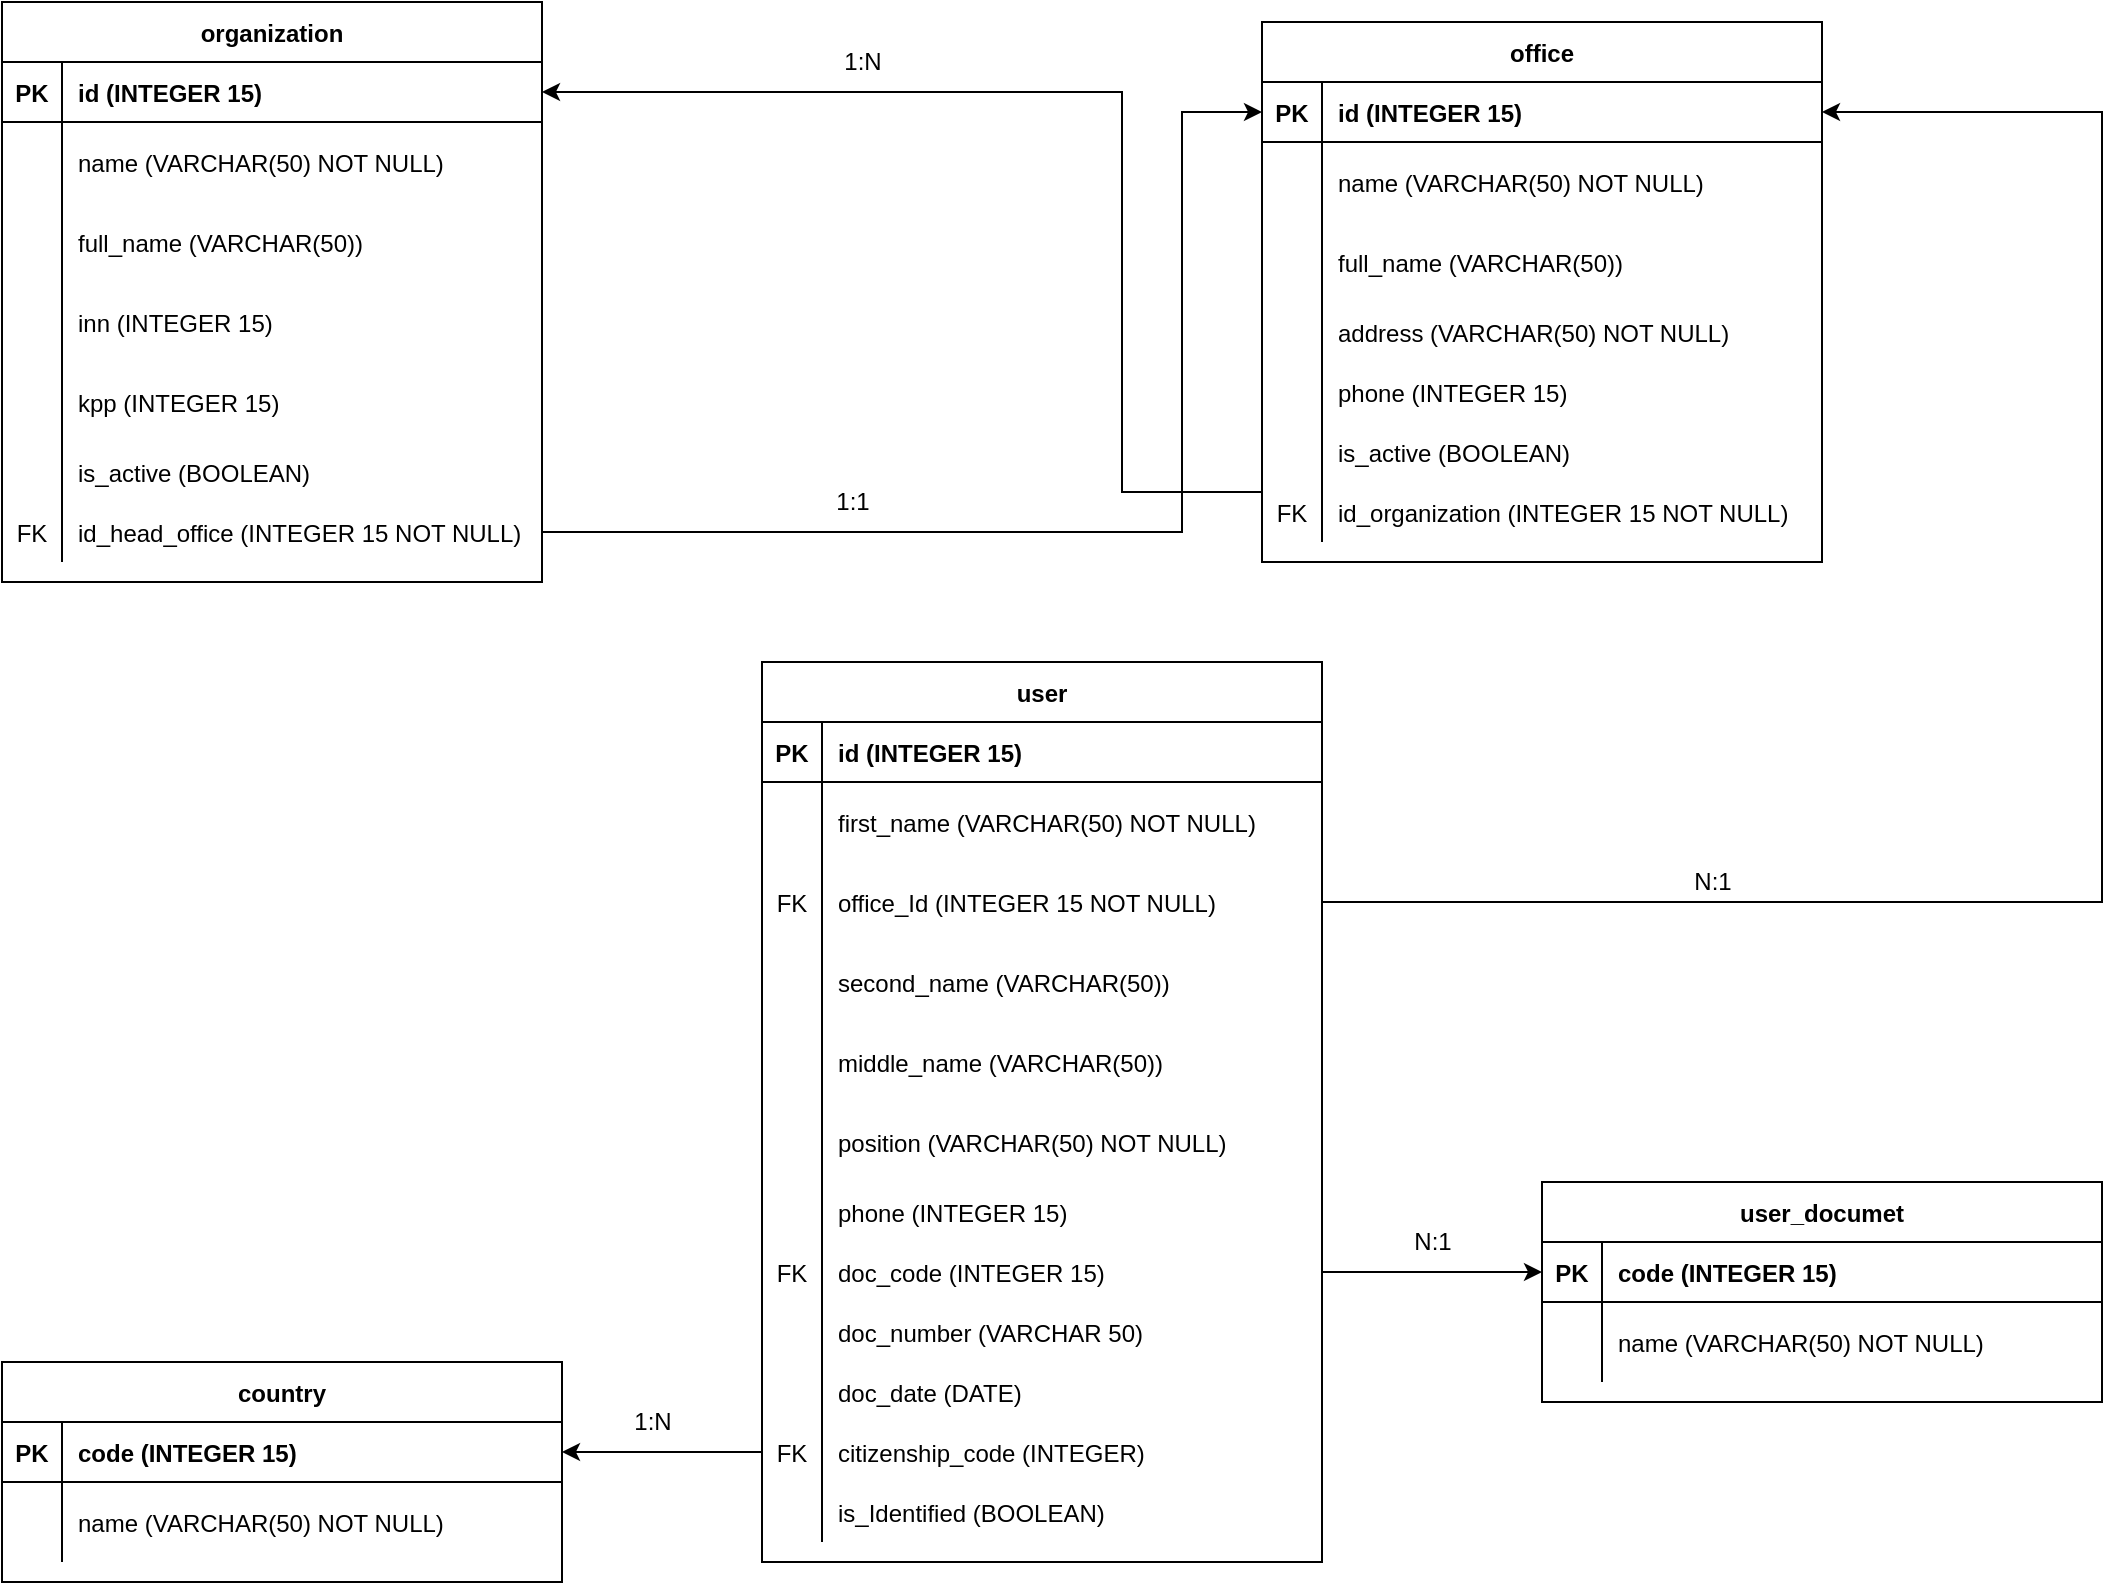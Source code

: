<mxfile version="13.8.8" type="device"><diagram id="C5RBs43oDa-KdzZeNtuy" name="Page-1"><mxGraphModel dx="2452" dy="962" grid="1" gridSize="10" guides="1" tooltips="1" connect="1" arrows="1" fold="1" page="1" pageScale="1" pageWidth="827" pageHeight="1169" math="0" shadow="0"><root><mxCell id="WIyWlLk6GJQsqaUBKTNV-0"/><mxCell id="WIyWlLk6GJQsqaUBKTNV-1" parent="WIyWlLk6GJQsqaUBKTNV-0"/><object label="office" qwe="qwe" id="8i5EOPtuJlvtXeNDo7rw-1"><mxCell style="shape=table;startSize=30;container=1;collapsible=1;childLayout=tableLayout;fixedRows=1;rowLines=0;fontStyle=1;align=center;resizeLast=1;" vertex="1" parent="WIyWlLk6GJQsqaUBKTNV-1"><mxGeometry x="670" y="190" width="280" height="270" as="geometry"><mxRectangle x="120" y="180" width="60" height="30" as="alternateBounds"/></mxGeometry></mxCell></object><mxCell id="8i5EOPtuJlvtXeNDo7rw-2" value="" style="shape=partialRectangle;collapsible=0;dropTarget=0;pointerEvents=0;fillColor=none;top=0;left=0;bottom=1;right=0;points=[[0,0.5],[1,0.5]];portConstraint=eastwest;" vertex="1" parent="8i5EOPtuJlvtXeNDo7rw-1"><mxGeometry y="30" width="280" height="30" as="geometry"/></mxCell><mxCell id="8i5EOPtuJlvtXeNDo7rw-3" value="PK" style="shape=partialRectangle;connectable=0;fillColor=none;top=0;left=0;bottom=0;right=0;fontStyle=1;overflow=hidden;" vertex="1" parent="8i5EOPtuJlvtXeNDo7rw-2"><mxGeometry width="30" height="30" as="geometry"/></mxCell><mxCell id="8i5EOPtuJlvtXeNDo7rw-4" value="id (INTEGER 15)" style="shape=partialRectangle;connectable=0;fillColor=none;top=0;left=0;bottom=0;right=0;align=left;spacingLeft=6;fontStyle=1;overflow=hidden;" vertex="1" parent="8i5EOPtuJlvtXeNDo7rw-2"><mxGeometry x="30" width="250" height="30" as="geometry"/></mxCell><mxCell id="8i5EOPtuJlvtXeNDo7rw-5" value="" style="shape=partialRectangle;collapsible=0;dropTarget=0;pointerEvents=0;fillColor=none;top=0;left=0;bottom=0;right=0;points=[[0,0.5],[1,0.5]];portConstraint=eastwest;" vertex="1" parent="8i5EOPtuJlvtXeNDo7rw-1"><mxGeometry y="60" width="280" height="40" as="geometry"/></mxCell><mxCell id="8i5EOPtuJlvtXeNDo7rw-6" value="" style="shape=partialRectangle;connectable=0;fillColor=none;top=0;left=0;bottom=0;right=0;editable=1;overflow=hidden;" vertex="1" parent="8i5EOPtuJlvtXeNDo7rw-5"><mxGeometry width="30" height="40" as="geometry"/></mxCell><mxCell id="8i5EOPtuJlvtXeNDo7rw-7" value="name (VARCHAR(50) NOT NULL)" style="shape=partialRectangle;connectable=0;fillColor=none;top=0;left=0;bottom=0;right=0;align=left;spacingLeft=6;overflow=hidden;" vertex="1" parent="8i5EOPtuJlvtXeNDo7rw-5"><mxGeometry x="30" width="250" height="40" as="geometry"/></mxCell><mxCell id="8i5EOPtuJlvtXeNDo7rw-32" value="" style="shape=partialRectangle;collapsible=0;dropTarget=0;pointerEvents=0;fillColor=none;top=0;left=0;bottom=0;right=0;points=[[0,0.5],[1,0.5]];portConstraint=eastwest;" vertex="1" parent="8i5EOPtuJlvtXeNDo7rw-1"><mxGeometry y="100" width="280" height="40" as="geometry"/></mxCell><mxCell id="8i5EOPtuJlvtXeNDo7rw-33" value="" style="shape=partialRectangle;connectable=0;fillColor=none;top=0;left=0;bottom=0;right=0;editable=1;overflow=hidden;" vertex="1" parent="8i5EOPtuJlvtXeNDo7rw-32"><mxGeometry width="30" height="40" as="geometry"/></mxCell><mxCell id="8i5EOPtuJlvtXeNDo7rw-34" value="full_name (VARCHAR(50))" style="shape=partialRectangle;connectable=0;fillColor=none;top=0;left=0;bottom=0;right=0;align=left;spacingLeft=6;overflow=hidden;" vertex="1" parent="8i5EOPtuJlvtXeNDo7rw-32"><mxGeometry x="30" width="250" height="40" as="geometry"/></mxCell><mxCell id="8i5EOPtuJlvtXeNDo7rw-8" value="" style="shape=partialRectangle;collapsible=0;dropTarget=0;pointerEvents=0;fillColor=none;top=0;left=0;bottom=0;right=0;points=[[0,0.5],[1,0.5]];portConstraint=eastwest;" vertex="1" parent="8i5EOPtuJlvtXeNDo7rw-1"><mxGeometry y="140" width="280" height="30" as="geometry"/></mxCell><mxCell id="8i5EOPtuJlvtXeNDo7rw-9" value="" style="shape=partialRectangle;connectable=0;fillColor=none;top=0;left=0;bottom=0;right=0;editable=1;overflow=hidden;" vertex="1" parent="8i5EOPtuJlvtXeNDo7rw-8"><mxGeometry width="30" height="30" as="geometry"/></mxCell><mxCell id="8i5EOPtuJlvtXeNDo7rw-10" value="address (VARCHAR(50) NOT NULL)" style="shape=partialRectangle;connectable=0;fillColor=none;top=0;left=0;bottom=0;right=0;align=left;spacingLeft=6;overflow=hidden;" vertex="1" parent="8i5EOPtuJlvtXeNDo7rw-8"><mxGeometry x="30" width="250" height="30" as="geometry"/></mxCell><mxCell id="8i5EOPtuJlvtXeNDo7rw-11" value="" style="shape=partialRectangle;collapsible=0;dropTarget=0;pointerEvents=0;fillColor=none;top=0;left=0;bottom=0;right=0;points=[[0,0.5],[1,0.5]];portConstraint=eastwest;" vertex="1" parent="8i5EOPtuJlvtXeNDo7rw-1"><mxGeometry y="170" width="280" height="30" as="geometry"/></mxCell><mxCell id="8i5EOPtuJlvtXeNDo7rw-12" value="" style="shape=partialRectangle;connectable=0;fillColor=none;top=0;left=0;bottom=0;right=0;editable=1;overflow=hidden;" vertex="1" parent="8i5EOPtuJlvtXeNDo7rw-11"><mxGeometry width="30" height="30" as="geometry"/></mxCell><mxCell id="8i5EOPtuJlvtXeNDo7rw-13" value="phone (INTEGER 15)" style="shape=partialRectangle;connectable=0;fillColor=none;top=0;left=0;bottom=0;right=0;align=left;spacingLeft=6;overflow=hidden;" vertex="1" parent="8i5EOPtuJlvtXeNDo7rw-11"><mxGeometry x="30" width="250" height="30" as="geometry"/></mxCell><mxCell id="8i5EOPtuJlvtXeNDo7rw-41" value="" style="shape=partialRectangle;collapsible=0;dropTarget=0;pointerEvents=0;fillColor=none;top=0;left=0;bottom=0;right=0;points=[[0,0.5],[1,0.5]];portConstraint=eastwest;" vertex="1" parent="8i5EOPtuJlvtXeNDo7rw-1"><mxGeometry y="200" width="280" height="30" as="geometry"/></mxCell><mxCell id="8i5EOPtuJlvtXeNDo7rw-42" value="" style="shape=partialRectangle;connectable=0;fillColor=none;top=0;left=0;bottom=0;right=0;editable=1;overflow=hidden;" vertex="1" parent="8i5EOPtuJlvtXeNDo7rw-41"><mxGeometry width="30" height="30" as="geometry"/></mxCell><mxCell id="8i5EOPtuJlvtXeNDo7rw-43" value="is_active (BOOLEAN)" style="shape=partialRectangle;connectable=0;fillColor=none;top=0;left=0;bottom=0;right=0;align=left;spacingLeft=6;overflow=hidden;" vertex="1" parent="8i5EOPtuJlvtXeNDo7rw-41"><mxGeometry x="30" width="250" height="30" as="geometry"/></mxCell><mxCell id="8i5EOPtuJlvtXeNDo7rw-88" value="" style="shape=partialRectangle;collapsible=0;dropTarget=0;pointerEvents=0;fillColor=none;top=0;left=0;bottom=0;right=0;points=[[0,0.5],[1,0.5]];portConstraint=eastwest;" vertex="1" parent="8i5EOPtuJlvtXeNDo7rw-1"><mxGeometry y="230" width="280" height="30" as="geometry"/></mxCell><mxCell id="8i5EOPtuJlvtXeNDo7rw-89" value="FK" style="shape=partialRectangle;connectable=0;fillColor=none;top=0;left=0;bottom=0;right=0;editable=1;overflow=hidden;" vertex="1" parent="8i5EOPtuJlvtXeNDo7rw-88"><mxGeometry width="30" height="30" as="geometry"/></mxCell><mxCell id="8i5EOPtuJlvtXeNDo7rw-90" value="id_organization (INTEGER 15 NOT NULL)" style="shape=partialRectangle;connectable=0;fillColor=none;top=0;left=0;bottom=0;right=0;align=left;spacingLeft=6;overflow=hidden;" vertex="1" parent="8i5EOPtuJlvtXeNDo7rw-88"><mxGeometry x="30" width="250" height="30" as="geometry"/></mxCell><object label="organization" qwe="qwe" id="8i5EOPtuJlvtXeNDo7rw-44"><mxCell style="shape=table;startSize=30;container=1;collapsible=1;childLayout=tableLayout;fixedRows=1;rowLines=0;fontStyle=1;align=center;resizeLast=1;" vertex="1" parent="WIyWlLk6GJQsqaUBKTNV-1"><mxGeometry x="40" y="180" width="270" height="290" as="geometry"><mxRectangle x="120" y="180" width="60" height="30" as="alternateBounds"/></mxGeometry></mxCell></object><mxCell id="8i5EOPtuJlvtXeNDo7rw-45" value="" style="shape=partialRectangle;collapsible=0;dropTarget=0;pointerEvents=0;fillColor=none;top=0;left=0;bottom=1;right=0;points=[[0,0.5],[1,0.5]];portConstraint=eastwest;" vertex="1" parent="8i5EOPtuJlvtXeNDo7rw-44"><mxGeometry y="30" width="270" height="30" as="geometry"/></mxCell><mxCell id="8i5EOPtuJlvtXeNDo7rw-46" value="PK" style="shape=partialRectangle;connectable=0;fillColor=none;top=0;left=0;bottom=0;right=0;fontStyle=1;overflow=hidden;" vertex="1" parent="8i5EOPtuJlvtXeNDo7rw-45"><mxGeometry width="30" height="30" as="geometry"/></mxCell><mxCell id="8i5EOPtuJlvtXeNDo7rw-47" value="id (INTEGER 15)" style="shape=partialRectangle;connectable=0;fillColor=none;top=0;left=0;bottom=0;right=0;align=left;spacingLeft=6;fontStyle=1;overflow=hidden;" vertex="1" parent="8i5EOPtuJlvtXeNDo7rw-45"><mxGeometry x="30" width="240" height="30" as="geometry"/></mxCell><mxCell id="8i5EOPtuJlvtXeNDo7rw-48" value="" style="shape=partialRectangle;collapsible=0;dropTarget=0;pointerEvents=0;fillColor=none;top=0;left=0;bottom=0;right=0;points=[[0,0.5],[1,0.5]];portConstraint=eastwest;" vertex="1" parent="8i5EOPtuJlvtXeNDo7rw-44"><mxGeometry y="60" width="270" height="40" as="geometry"/></mxCell><mxCell id="8i5EOPtuJlvtXeNDo7rw-49" value="" style="shape=partialRectangle;connectable=0;fillColor=none;top=0;left=0;bottom=0;right=0;editable=1;overflow=hidden;" vertex="1" parent="8i5EOPtuJlvtXeNDo7rw-48"><mxGeometry width="30" height="40" as="geometry"/></mxCell><mxCell id="8i5EOPtuJlvtXeNDo7rw-50" value="name (VARCHAR(50) NOT NULL)" style="shape=partialRectangle;connectable=0;fillColor=none;top=0;left=0;bottom=0;right=0;align=left;spacingLeft=6;overflow=hidden;" vertex="1" parent="8i5EOPtuJlvtXeNDo7rw-48"><mxGeometry x="30" width="240" height="40" as="geometry"/></mxCell><mxCell id="8i5EOPtuJlvtXeNDo7rw-51" value="" style="shape=partialRectangle;collapsible=0;dropTarget=0;pointerEvents=0;fillColor=none;top=0;left=0;bottom=0;right=0;points=[[0,0.5],[1,0.5]];portConstraint=eastwest;" vertex="1" parent="8i5EOPtuJlvtXeNDo7rw-44"><mxGeometry y="100" width="270" height="40" as="geometry"/></mxCell><mxCell id="8i5EOPtuJlvtXeNDo7rw-52" value="" style="shape=partialRectangle;connectable=0;fillColor=none;top=0;left=0;bottom=0;right=0;editable=1;overflow=hidden;" vertex="1" parent="8i5EOPtuJlvtXeNDo7rw-51"><mxGeometry width="30" height="40" as="geometry"/></mxCell><mxCell id="8i5EOPtuJlvtXeNDo7rw-53" value="full_name (VARCHAR(50))" style="shape=partialRectangle;connectable=0;fillColor=none;top=0;left=0;bottom=0;right=0;align=left;spacingLeft=6;overflow=hidden;" vertex="1" parent="8i5EOPtuJlvtXeNDo7rw-51"><mxGeometry x="30" width="240" height="40" as="geometry"/></mxCell><mxCell id="8i5EOPtuJlvtXeNDo7rw-54" value="" style="shape=partialRectangle;collapsible=0;dropTarget=0;pointerEvents=0;fillColor=none;top=0;left=0;bottom=0;right=0;points=[[0,0.5],[1,0.5]];portConstraint=eastwest;" vertex="1" parent="8i5EOPtuJlvtXeNDo7rw-44"><mxGeometry y="140" width="270" height="40" as="geometry"/></mxCell><mxCell id="8i5EOPtuJlvtXeNDo7rw-55" value="" style="shape=partialRectangle;connectable=0;fillColor=none;top=0;left=0;bottom=0;right=0;editable=1;overflow=hidden;" vertex="1" parent="8i5EOPtuJlvtXeNDo7rw-54"><mxGeometry width="30" height="40" as="geometry"/></mxCell><mxCell id="8i5EOPtuJlvtXeNDo7rw-56" value="inn (INTEGER 15)" style="shape=partialRectangle;connectable=0;fillColor=none;top=0;left=0;bottom=0;right=0;align=left;spacingLeft=6;overflow=hidden;" vertex="1" parent="8i5EOPtuJlvtXeNDo7rw-54"><mxGeometry x="30" width="240" height="40" as="geometry"/></mxCell><mxCell id="8i5EOPtuJlvtXeNDo7rw-57" value="" style="shape=partialRectangle;collapsible=0;dropTarget=0;pointerEvents=0;fillColor=none;top=0;left=0;bottom=0;right=0;points=[[0,0.5],[1,0.5]];portConstraint=eastwest;" vertex="1" parent="8i5EOPtuJlvtXeNDo7rw-44"><mxGeometry y="180" width="270" height="40" as="geometry"/></mxCell><mxCell id="8i5EOPtuJlvtXeNDo7rw-58" value="" style="shape=partialRectangle;connectable=0;fillColor=none;top=0;left=0;bottom=0;right=0;editable=1;overflow=hidden;" vertex="1" parent="8i5EOPtuJlvtXeNDo7rw-57"><mxGeometry width="30" height="40" as="geometry"/></mxCell><mxCell id="8i5EOPtuJlvtXeNDo7rw-59" value="kpp (INTEGER 15)" style="shape=partialRectangle;connectable=0;fillColor=none;top=0;left=0;bottom=0;right=0;align=left;spacingLeft=6;overflow=hidden;" vertex="1" parent="8i5EOPtuJlvtXeNDo7rw-57"><mxGeometry x="30" width="240" height="40" as="geometry"/></mxCell><mxCell id="8i5EOPtuJlvtXeNDo7rw-66" value="" style="shape=partialRectangle;collapsible=0;dropTarget=0;pointerEvents=0;fillColor=none;top=0;left=0;bottom=0;right=0;points=[[0,0.5],[1,0.5]];portConstraint=eastwest;" vertex="1" parent="8i5EOPtuJlvtXeNDo7rw-44"><mxGeometry y="220" width="270" height="30" as="geometry"/></mxCell><mxCell id="8i5EOPtuJlvtXeNDo7rw-67" value="" style="shape=partialRectangle;connectable=0;fillColor=none;top=0;left=0;bottom=0;right=0;editable=1;overflow=hidden;" vertex="1" parent="8i5EOPtuJlvtXeNDo7rw-66"><mxGeometry width="30" height="30" as="geometry"/></mxCell><mxCell id="8i5EOPtuJlvtXeNDo7rw-68" value="is_active (BOOLEAN)" style="shape=partialRectangle;connectable=0;fillColor=none;top=0;left=0;bottom=0;right=0;align=left;spacingLeft=6;overflow=hidden;" vertex="1" parent="8i5EOPtuJlvtXeNDo7rw-66"><mxGeometry x="30" width="240" height="30" as="geometry"/></mxCell><mxCell id="8i5EOPtuJlvtXeNDo7rw-91" value="" style="shape=partialRectangle;collapsible=0;dropTarget=0;pointerEvents=0;fillColor=none;top=0;left=0;bottom=0;right=0;points=[[0,0.5],[1,0.5]];portConstraint=eastwest;" vertex="1" parent="8i5EOPtuJlvtXeNDo7rw-44"><mxGeometry y="250" width="270" height="30" as="geometry"/></mxCell><mxCell id="8i5EOPtuJlvtXeNDo7rw-92" value="FK" style="shape=partialRectangle;connectable=0;fillColor=none;top=0;left=0;bottom=0;right=0;editable=1;overflow=hidden;" vertex="1" parent="8i5EOPtuJlvtXeNDo7rw-91"><mxGeometry width="30" height="30" as="geometry"/></mxCell><mxCell id="8i5EOPtuJlvtXeNDo7rw-93" value="id_head_office (INTEGER 15 NOT NULL)" style="shape=partialRectangle;connectable=0;fillColor=none;top=0;left=0;bottom=0;right=0;align=left;spacingLeft=6;overflow=hidden;" vertex="1" parent="8i5EOPtuJlvtXeNDo7rw-91"><mxGeometry x="30" width="240" height="30" as="geometry"/></mxCell><mxCell id="8i5EOPtuJlvtXeNDo7rw-94" style="edgeStyle=orthogonalEdgeStyle;rounded=0;orthogonalLoop=1;jettySize=auto;html=1;exitX=1;exitY=0.5;exitDx=0;exitDy=0;entryX=0;entryY=0.5;entryDx=0;entryDy=0;" edge="1" parent="WIyWlLk6GJQsqaUBKTNV-1" source="8i5EOPtuJlvtXeNDo7rw-91" target="8i5EOPtuJlvtXeNDo7rw-2"><mxGeometry relative="1" as="geometry"><Array as="points"><mxPoint x="630" y="445"/><mxPoint x="630" y="235"/></Array></mxGeometry></mxCell><mxCell id="8i5EOPtuJlvtXeNDo7rw-95" style="edgeStyle=orthogonalEdgeStyle;rounded=0;orthogonalLoop=1;jettySize=auto;html=1;exitX=0;exitY=0.5;exitDx=0;exitDy=0;entryX=1;entryY=0.5;entryDx=0;entryDy=0;" edge="1" parent="WIyWlLk6GJQsqaUBKTNV-1" source="8i5EOPtuJlvtXeNDo7rw-88" target="8i5EOPtuJlvtXeNDo7rw-45"><mxGeometry relative="1" as="geometry"><Array as="points"><mxPoint x="670" y="425"/><mxPoint x="600" y="425"/><mxPoint x="600" y="225"/></Array></mxGeometry></mxCell><object label="user" qwe="qwe" id="8i5EOPtuJlvtXeNDo7rw-96"><mxCell style="shape=table;startSize=30;container=1;collapsible=1;childLayout=tableLayout;fixedRows=1;rowLines=0;fontStyle=1;align=center;resizeLast=1;" vertex="1" parent="WIyWlLk6GJQsqaUBKTNV-1"><mxGeometry x="420" y="510" width="280" height="450" as="geometry"><mxRectangle x="120" y="180" width="60" height="30" as="alternateBounds"/></mxGeometry></mxCell></object><mxCell id="8i5EOPtuJlvtXeNDo7rw-97" value="" style="shape=partialRectangle;collapsible=0;dropTarget=0;pointerEvents=0;fillColor=none;top=0;left=0;bottom=1;right=0;points=[[0,0.5],[1,0.5]];portConstraint=eastwest;" vertex="1" parent="8i5EOPtuJlvtXeNDo7rw-96"><mxGeometry y="30" width="280" height="30" as="geometry"/></mxCell><mxCell id="8i5EOPtuJlvtXeNDo7rw-98" value="PK" style="shape=partialRectangle;connectable=0;fillColor=none;top=0;left=0;bottom=0;right=0;fontStyle=1;overflow=hidden;" vertex="1" parent="8i5EOPtuJlvtXeNDo7rw-97"><mxGeometry width="30" height="30" as="geometry"/></mxCell><mxCell id="8i5EOPtuJlvtXeNDo7rw-99" value="id (INTEGER 15)" style="shape=partialRectangle;connectable=0;fillColor=none;top=0;left=0;bottom=0;right=0;align=left;spacingLeft=6;fontStyle=1;overflow=hidden;" vertex="1" parent="8i5EOPtuJlvtXeNDo7rw-97"><mxGeometry x="30" width="250" height="30" as="geometry"/></mxCell><mxCell id="8i5EOPtuJlvtXeNDo7rw-100" value="" style="shape=partialRectangle;collapsible=0;dropTarget=0;pointerEvents=0;fillColor=none;top=0;left=0;bottom=0;right=0;points=[[0,0.5],[1,0.5]];portConstraint=eastwest;" vertex="1" parent="8i5EOPtuJlvtXeNDo7rw-96"><mxGeometry y="60" width="280" height="40" as="geometry"/></mxCell><mxCell id="8i5EOPtuJlvtXeNDo7rw-101" value="" style="shape=partialRectangle;connectable=0;fillColor=none;top=0;left=0;bottom=0;right=0;editable=1;overflow=hidden;" vertex="1" parent="8i5EOPtuJlvtXeNDo7rw-100"><mxGeometry width="30" height="40" as="geometry"/></mxCell><mxCell id="8i5EOPtuJlvtXeNDo7rw-102" value="first_name (VARCHAR(50) NOT NULL)" style="shape=partialRectangle;connectable=0;fillColor=none;top=0;left=0;bottom=0;right=0;align=left;spacingLeft=6;overflow=hidden;" vertex="1" parent="8i5EOPtuJlvtXeNDo7rw-100"><mxGeometry x="30" width="250" height="40" as="geometry"/></mxCell><mxCell id="8i5EOPtuJlvtXeNDo7rw-128" value="" style="shape=partialRectangle;collapsible=0;dropTarget=0;pointerEvents=0;fillColor=none;top=0;left=0;bottom=0;right=0;points=[[0,0.5],[1,0.5]];portConstraint=eastwest;" vertex="1" parent="8i5EOPtuJlvtXeNDo7rw-96"><mxGeometry y="100" width="280" height="40" as="geometry"/></mxCell><mxCell id="8i5EOPtuJlvtXeNDo7rw-129" value="FK" style="shape=partialRectangle;connectable=0;fillColor=none;top=0;left=0;bottom=0;right=0;editable=1;overflow=hidden;" vertex="1" parent="8i5EOPtuJlvtXeNDo7rw-128"><mxGeometry width="30" height="40" as="geometry"/></mxCell><mxCell id="8i5EOPtuJlvtXeNDo7rw-130" value="office_Id (INTEGER 15 NOT NULL)" style="shape=partialRectangle;connectable=0;fillColor=none;top=0;left=0;bottom=0;right=0;align=left;spacingLeft=6;overflow=hidden;" vertex="1" parent="8i5EOPtuJlvtXeNDo7rw-128"><mxGeometry x="30" width="250" height="40" as="geometry"/></mxCell><mxCell id="8i5EOPtuJlvtXeNDo7rw-103" value="" style="shape=partialRectangle;collapsible=0;dropTarget=0;pointerEvents=0;fillColor=none;top=0;left=0;bottom=0;right=0;points=[[0,0.5],[1,0.5]];portConstraint=eastwest;" vertex="1" parent="8i5EOPtuJlvtXeNDo7rw-96"><mxGeometry y="140" width="280" height="40" as="geometry"/></mxCell><mxCell id="8i5EOPtuJlvtXeNDo7rw-104" value="" style="shape=partialRectangle;connectable=0;fillColor=none;top=0;left=0;bottom=0;right=0;editable=1;overflow=hidden;" vertex="1" parent="8i5EOPtuJlvtXeNDo7rw-103"><mxGeometry width="30" height="40" as="geometry"/></mxCell><mxCell id="8i5EOPtuJlvtXeNDo7rw-105" value="second_name (VARCHAR(50))" style="shape=partialRectangle;connectable=0;fillColor=none;top=0;left=0;bottom=0;right=0;align=left;spacingLeft=6;overflow=hidden;" vertex="1" parent="8i5EOPtuJlvtXeNDo7rw-103"><mxGeometry x="30" width="250" height="40" as="geometry"/></mxCell><mxCell id="8i5EOPtuJlvtXeNDo7rw-119" value="" style="shape=partialRectangle;collapsible=0;dropTarget=0;pointerEvents=0;fillColor=none;top=0;left=0;bottom=0;right=0;points=[[0,0.5],[1,0.5]];portConstraint=eastwest;" vertex="1" parent="8i5EOPtuJlvtXeNDo7rw-96"><mxGeometry y="180" width="280" height="40" as="geometry"/></mxCell><mxCell id="8i5EOPtuJlvtXeNDo7rw-120" value="" style="shape=partialRectangle;connectable=0;fillColor=none;top=0;left=0;bottom=0;right=0;editable=1;overflow=hidden;" vertex="1" parent="8i5EOPtuJlvtXeNDo7rw-119"><mxGeometry width="30" height="40" as="geometry"/></mxCell><mxCell id="8i5EOPtuJlvtXeNDo7rw-121" value="middle_name (VARCHAR(50))" style="shape=partialRectangle;connectable=0;fillColor=none;top=0;left=0;bottom=0;right=0;align=left;spacingLeft=6;overflow=hidden;" vertex="1" parent="8i5EOPtuJlvtXeNDo7rw-119"><mxGeometry x="30" width="250" height="40" as="geometry"/></mxCell><mxCell id="8i5EOPtuJlvtXeNDo7rw-122" value="" style="shape=partialRectangle;collapsible=0;dropTarget=0;pointerEvents=0;fillColor=none;top=0;left=0;bottom=0;right=0;points=[[0,0.5],[1,0.5]];portConstraint=eastwest;" vertex="1" parent="8i5EOPtuJlvtXeNDo7rw-96"><mxGeometry y="220" width="280" height="40" as="geometry"/></mxCell><mxCell id="8i5EOPtuJlvtXeNDo7rw-123" value="" style="shape=partialRectangle;connectable=0;fillColor=none;top=0;left=0;bottom=0;right=0;editable=1;overflow=hidden;" vertex="1" parent="8i5EOPtuJlvtXeNDo7rw-122"><mxGeometry width="30" height="40" as="geometry"/></mxCell><mxCell id="8i5EOPtuJlvtXeNDo7rw-124" value="position (VARCHAR(50) NOT NULL)" style="shape=partialRectangle;connectable=0;fillColor=none;top=0;left=0;bottom=0;right=0;align=left;spacingLeft=6;overflow=hidden;" vertex="1" parent="8i5EOPtuJlvtXeNDo7rw-122"><mxGeometry x="30" width="250" height="40" as="geometry"/></mxCell><mxCell id="8i5EOPtuJlvtXeNDo7rw-109" value="" style="shape=partialRectangle;collapsible=0;dropTarget=0;pointerEvents=0;fillColor=none;top=0;left=0;bottom=0;right=0;points=[[0,0.5],[1,0.5]];portConstraint=eastwest;" vertex="1" parent="8i5EOPtuJlvtXeNDo7rw-96"><mxGeometry y="260" width="280" height="30" as="geometry"/></mxCell><mxCell id="8i5EOPtuJlvtXeNDo7rw-110" value="" style="shape=partialRectangle;connectable=0;fillColor=none;top=0;left=0;bottom=0;right=0;editable=1;overflow=hidden;" vertex="1" parent="8i5EOPtuJlvtXeNDo7rw-109"><mxGeometry width="30" height="30" as="geometry"/></mxCell><mxCell id="8i5EOPtuJlvtXeNDo7rw-111" value="phone (INTEGER 15)" style="shape=partialRectangle;connectable=0;fillColor=none;top=0;left=0;bottom=0;right=0;align=left;spacingLeft=6;overflow=hidden;" vertex="1" parent="8i5EOPtuJlvtXeNDo7rw-109"><mxGeometry x="30" width="250" height="30" as="geometry"/></mxCell><mxCell id="8i5EOPtuJlvtXeNDo7rw-162" value="" style="shape=partialRectangle;collapsible=0;dropTarget=0;pointerEvents=0;fillColor=none;top=0;left=0;bottom=0;right=0;points=[[0,0.5],[1,0.5]];portConstraint=eastwest;" vertex="1" parent="8i5EOPtuJlvtXeNDo7rw-96"><mxGeometry y="290" width="280" height="30" as="geometry"/></mxCell><mxCell id="8i5EOPtuJlvtXeNDo7rw-163" value="FK" style="shape=partialRectangle;connectable=0;fillColor=none;top=0;left=0;bottom=0;right=0;editable=1;overflow=hidden;" vertex="1" parent="8i5EOPtuJlvtXeNDo7rw-162"><mxGeometry width="30" height="30" as="geometry"/></mxCell><mxCell id="8i5EOPtuJlvtXeNDo7rw-164" value="doc_code (INTEGER 15)" style="shape=partialRectangle;connectable=0;fillColor=none;top=0;left=0;bottom=0;right=0;align=left;spacingLeft=6;overflow=hidden;" vertex="1" parent="8i5EOPtuJlvtXeNDo7rw-162"><mxGeometry x="30" width="250" height="30" as="geometry"/></mxCell><mxCell id="8i5EOPtuJlvtXeNDo7rw-166" value="" style="shape=partialRectangle;collapsible=0;dropTarget=0;pointerEvents=0;fillColor=none;top=0;left=0;bottom=0;right=0;points=[[0,0.5],[1,0.5]];portConstraint=eastwest;" vertex="1" parent="8i5EOPtuJlvtXeNDo7rw-96"><mxGeometry y="320" width="280" height="30" as="geometry"/></mxCell><mxCell id="8i5EOPtuJlvtXeNDo7rw-167" value="" style="shape=partialRectangle;connectable=0;fillColor=none;top=0;left=0;bottom=0;right=0;editable=1;overflow=hidden;" vertex="1" parent="8i5EOPtuJlvtXeNDo7rw-166"><mxGeometry width="30" height="30" as="geometry"/></mxCell><mxCell id="8i5EOPtuJlvtXeNDo7rw-168" value="doc_number (VARCHAR 50)" style="shape=partialRectangle;connectable=0;fillColor=none;top=0;left=0;bottom=0;right=0;align=left;spacingLeft=6;overflow=hidden;" vertex="1" parent="8i5EOPtuJlvtXeNDo7rw-166"><mxGeometry x="30" width="250" height="30" as="geometry"/></mxCell><mxCell id="8i5EOPtuJlvtXeNDo7rw-169" value="" style="shape=partialRectangle;collapsible=0;dropTarget=0;pointerEvents=0;fillColor=none;top=0;left=0;bottom=0;right=0;points=[[0,0.5],[1,0.5]];portConstraint=eastwest;" vertex="1" parent="8i5EOPtuJlvtXeNDo7rw-96"><mxGeometry y="350" width="280" height="30" as="geometry"/></mxCell><mxCell id="8i5EOPtuJlvtXeNDo7rw-170" value="" style="shape=partialRectangle;connectable=0;fillColor=none;top=0;left=0;bottom=0;right=0;editable=1;overflow=hidden;" vertex="1" parent="8i5EOPtuJlvtXeNDo7rw-169"><mxGeometry width="30" height="30" as="geometry"/></mxCell><mxCell id="8i5EOPtuJlvtXeNDo7rw-171" value="doc_date (DATE)" style="shape=partialRectangle;connectable=0;fillColor=none;top=0;left=0;bottom=0;right=0;align=left;spacingLeft=6;overflow=hidden;" vertex="1" parent="8i5EOPtuJlvtXeNDo7rw-169"><mxGeometry x="30" width="250" height="30" as="geometry"/></mxCell><mxCell id="8i5EOPtuJlvtXeNDo7rw-106" value="" style="shape=partialRectangle;collapsible=0;dropTarget=0;pointerEvents=0;fillColor=none;top=0;left=0;bottom=0;right=0;points=[[0,0.5],[1,0.5]];portConstraint=eastwest;" vertex="1" parent="8i5EOPtuJlvtXeNDo7rw-96"><mxGeometry y="380" width="280" height="30" as="geometry"/></mxCell><mxCell id="8i5EOPtuJlvtXeNDo7rw-107" value="FK" style="shape=partialRectangle;connectable=0;fillColor=none;top=0;left=0;bottom=0;right=0;editable=1;overflow=hidden;" vertex="1" parent="8i5EOPtuJlvtXeNDo7rw-106"><mxGeometry width="30" height="30" as="geometry"/></mxCell><mxCell id="8i5EOPtuJlvtXeNDo7rw-108" value="citizenship_code (INTEGER)" style="shape=partialRectangle;connectable=0;fillColor=none;top=0;left=0;bottom=0;right=0;align=left;spacingLeft=6;overflow=hidden;" vertex="1" parent="8i5EOPtuJlvtXeNDo7rw-106"><mxGeometry x="30" width="250" height="30" as="geometry"/></mxCell><mxCell id="8i5EOPtuJlvtXeNDo7rw-112" value="" style="shape=partialRectangle;collapsible=0;dropTarget=0;pointerEvents=0;fillColor=none;top=0;left=0;bottom=0;right=0;points=[[0,0.5],[1,0.5]];portConstraint=eastwest;" vertex="1" parent="8i5EOPtuJlvtXeNDo7rw-96"><mxGeometry y="410" width="280" height="30" as="geometry"/></mxCell><mxCell id="8i5EOPtuJlvtXeNDo7rw-113" value="" style="shape=partialRectangle;connectable=0;fillColor=none;top=0;left=0;bottom=0;right=0;editable=1;overflow=hidden;" vertex="1" parent="8i5EOPtuJlvtXeNDo7rw-112"><mxGeometry width="30" height="30" as="geometry"/></mxCell><mxCell id="8i5EOPtuJlvtXeNDo7rw-114" value="is_Identified (BOOLEAN)" style="shape=partialRectangle;connectable=0;fillColor=none;top=0;left=0;bottom=0;right=0;align=left;spacingLeft=6;overflow=hidden;" vertex="1" parent="8i5EOPtuJlvtXeNDo7rw-112"><mxGeometry x="30" width="250" height="30" as="geometry"/></mxCell><object label="user_documet" qwe="qwe" id="8i5EOPtuJlvtXeNDo7rw-131"><mxCell style="shape=table;startSize=30;container=1;collapsible=1;childLayout=tableLayout;fixedRows=1;rowLines=0;fontStyle=1;align=center;resizeLast=1;" vertex="1" parent="WIyWlLk6GJQsqaUBKTNV-1"><mxGeometry x="810" y="770" width="280" height="110" as="geometry"><mxRectangle x="120" y="180" width="60" height="30" as="alternateBounds"/></mxGeometry></mxCell></object><mxCell id="8i5EOPtuJlvtXeNDo7rw-132" value="" style="shape=partialRectangle;collapsible=0;dropTarget=0;pointerEvents=0;fillColor=none;top=0;left=0;bottom=1;right=0;points=[[0,0.5],[1,0.5]];portConstraint=eastwest;" vertex="1" parent="8i5EOPtuJlvtXeNDo7rw-131"><mxGeometry y="30" width="280" height="30" as="geometry"/></mxCell><mxCell id="8i5EOPtuJlvtXeNDo7rw-133" value="PK" style="shape=partialRectangle;connectable=0;fillColor=none;top=0;left=0;bottom=0;right=0;fontStyle=1;overflow=hidden;" vertex="1" parent="8i5EOPtuJlvtXeNDo7rw-132"><mxGeometry width="30" height="30" as="geometry"/></mxCell><mxCell id="8i5EOPtuJlvtXeNDo7rw-134" value="code (INTEGER 15)" style="shape=partialRectangle;connectable=0;fillColor=none;top=0;left=0;bottom=0;right=0;align=left;spacingLeft=6;fontStyle=1;overflow=hidden;" vertex="1" parent="8i5EOPtuJlvtXeNDo7rw-132"><mxGeometry x="30" width="250" height="30" as="geometry"/></mxCell><mxCell id="8i5EOPtuJlvtXeNDo7rw-135" value="" style="shape=partialRectangle;collapsible=0;dropTarget=0;pointerEvents=0;fillColor=none;top=0;left=0;bottom=0;right=0;points=[[0,0.5],[1,0.5]];portConstraint=eastwest;" vertex="1" parent="8i5EOPtuJlvtXeNDo7rw-131"><mxGeometry y="60" width="280" height="40" as="geometry"/></mxCell><mxCell id="8i5EOPtuJlvtXeNDo7rw-136" value="" style="shape=partialRectangle;connectable=0;fillColor=none;top=0;left=0;bottom=0;right=0;editable=1;overflow=hidden;" vertex="1" parent="8i5EOPtuJlvtXeNDo7rw-135"><mxGeometry width="30" height="40" as="geometry"/></mxCell><mxCell id="8i5EOPtuJlvtXeNDo7rw-137" value="name (VARCHAR(50) NOT NULL)" style="shape=partialRectangle;connectable=0;fillColor=none;top=0;left=0;bottom=0;right=0;align=left;spacingLeft=6;overflow=hidden;" vertex="1" parent="8i5EOPtuJlvtXeNDo7rw-135"><mxGeometry x="30" width="250" height="40" as="geometry"/></mxCell><mxCell id="8i5EOPtuJlvtXeNDo7rw-165" style="edgeStyle=orthogonalEdgeStyle;rounded=0;orthogonalLoop=1;jettySize=auto;html=1;" edge="1" parent="WIyWlLk6GJQsqaUBKTNV-1" source="8i5EOPtuJlvtXeNDo7rw-162" target="8i5EOPtuJlvtXeNDo7rw-132"><mxGeometry relative="1" as="geometry"/></mxCell><mxCell id="8i5EOPtuJlvtXeNDo7rw-174" style="edgeStyle=orthogonalEdgeStyle;rounded=0;orthogonalLoop=1;jettySize=auto;html=1;exitX=1;exitY=0.5;exitDx=0;exitDy=0;entryX=1;entryY=0.5;entryDx=0;entryDy=0;" edge="1" parent="WIyWlLk6GJQsqaUBKTNV-1" source="8i5EOPtuJlvtXeNDo7rw-128" target="8i5EOPtuJlvtXeNDo7rw-2"><mxGeometry relative="1" as="geometry"><Array as="points"><mxPoint x="1090" y="630"/><mxPoint x="1090" y="235"/></Array></mxGeometry></mxCell><object label="country" qwe="qwe" id="8i5EOPtuJlvtXeNDo7rw-175"><mxCell style="shape=table;startSize=30;container=1;collapsible=1;childLayout=tableLayout;fixedRows=1;rowLines=0;fontStyle=1;align=center;resizeLast=1;" vertex="1" parent="WIyWlLk6GJQsqaUBKTNV-1"><mxGeometry x="40" y="860" width="280" height="110" as="geometry"><mxRectangle x="120" y="180" width="60" height="30" as="alternateBounds"/></mxGeometry></mxCell></object><mxCell id="8i5EOPtuJlvtXeNDo7rw-176" value="" style="shape=partialRectangle;collapsible=0;dropTarget=0;pointerEvents=0;fillColor=none;top=0;left=0;bottom=1;right=0;points=[[0,0.5],[1,0.5]];portConstraint=eastwest;" vertex="1" parent="8i5EOPtuJlvtXeNDo7rw-175"><mxGeometry y="30" width="280" height="30" as="geometry"/></mxCell><mxCell id="8i5EOPtuJlvtXeNDo7rw-177" value="PK" style="shape=partialRectangle;connectable=0;fillColor=none;top=0;left=0;bottom=0;right=0;fontStyle=1;overflow=hidden;" vertex="1" parent="8i5EOPtuJlvtXeNDo7rw-176"><mxGeometry width="30" height="30" as="geometry"/></mxCell><mxCell id="8i5EOPtuJlvtXeNDo7rw-178" value="code (INTEGER 15)" style="shape=partialRectangle;connectable=0;fillColor=none;top=0;left=0;bottom=0;right=0;align=left;spacingLeft=6;fontStyle=1;overflow=hidden;" vertex="1" parent="8i5EOPtuJlvtXeNDo7rw-176"><mxGeometry x="30" width="250" height="30" as="geometry"/></mxCell><mxCell id="8i5EOPtuJlvtXeNDo7rw-179" value="" style="shape=partialRectangle;collapsible=0;dropTarget=0;pointerEvents=0;fillColor=none;top=0;left=0;bottom=0;right=0;points=[[0,0.5],[1,0.5]];portConstraint=eastwest;" vertex="1" parent="8i5EOPtuJlvtXeNDo7rw-175"><mxGeometry y="60" width="280" height="40" as="geometry"/></mxCell><mxCell id="8i5EOPtuJlvtXeNDo7rw-180" value="" style="shape=partialRectangle;connectable=0;fillColor=none;top=0;left=0;bottom=0;right=0;editable=1;overflow=hidden;" vertex="1" parent="8i5EOPtuJlvtXeNDo7rw-179"><mxGeometry width="30" height="40" as="geometry"/></mxCell><mxCell id="8i5EOPtuJlvtXeNDo7rw-181" value="name (VARCHAR(50) NOT NULL)" style="shape=partialRectangle;connectable=0;fillColor=none;top=0;left=0;bottom=0;right=0;align=left;spacingLeft=6;overflow=hidden;" vertex="1" parent="8i5EOPtuJlvtXeNDo7rw-179"><mxGeometry x="30" width="250" height="40" as="geometry"/></mxCell><mxCell id="8i5EOPtuJlvtXeNDo7rw-182" style="edgeStyle=orthogonalEdgeStyle;rounded=0;orthogonalLoop=1;jettySize=auto;html=1;exitX=0;exitY=0.5;exitDx=0;exitDy=0;entryX=1;entryY=0.5;entryDx=0;entryDy=0;" edge="1" parent="WIyWlLk6GJQsqaUBKTNV-1" source="8i5EOPtuJlvtXeNDo7rw-106" target="8i5EOPtuJlvtXeNDo7rw-176"><mxGeometry relative="1" as="geometry"/></mxCell><mxCell id="8i5EOPtuJlvtXeNDo7rw-183" value="1:N" style="text;html=1;align=center;verticalAlign=middle;resizable=0;points=[];autosize=1;" vertex="1" parent="WIyWlLk6GJQsqaUBKTNV-1"><mxGeometry x="455" y="200" width="30" height="20" as="geometry"/></mxCell><mxCell id="8i5EOPtuJlvtXeNDo7rw-186" value="1:1" style="text;html=1;align=center;verticalAlign=middle;resizable=0;points=[];autosize=1;" vertex="1" parent="WIyWlLk6GJQsqaUBKTNV-1"><mxGeometry x="450" y="420" width="30" height="20" as="geometry"/></mxCell><mxCell id="8i5EOPtuJlvtXeNDo7rw-187" value="N:1" style="text;html=1;align=center;verticalAlign=middle;resizable=0;points=[];autosize=1;" vertex="1" parent="WIyWlLk6GJQsqaUBKTNV-1"><mxGeometry x="880" y="610" width="30" height="20" as="geometry"/></mxCell><mxCell id="8i5EOPtuJlvtXeNDo7rw-188" value="N:1" style="text;html=1;align=center;verticalAlign=middle;resizable=0;points=[];autosize=1;" vertex="1" parent="WIyWlLk6GJQsqaUBKTNV-1"><mxGeometry x="740" y="790" width="30" height="20" as="geometry"/></mxCell><mxCell id="8i5EOPtuJlvtXeNDo7rw-189" value="1:N" style="text;html=1;align=center;verticalAlign=middle;resizable=0;points=[];autosize=1;" vertex="1" parent="WIyWlLk6GJQsqaUBKTNV-1"><mxGeometry x="350" y="880" width="30" height="20" as="geometry"/></mxCell></root></mxGraphModel></diagram></mxfile>